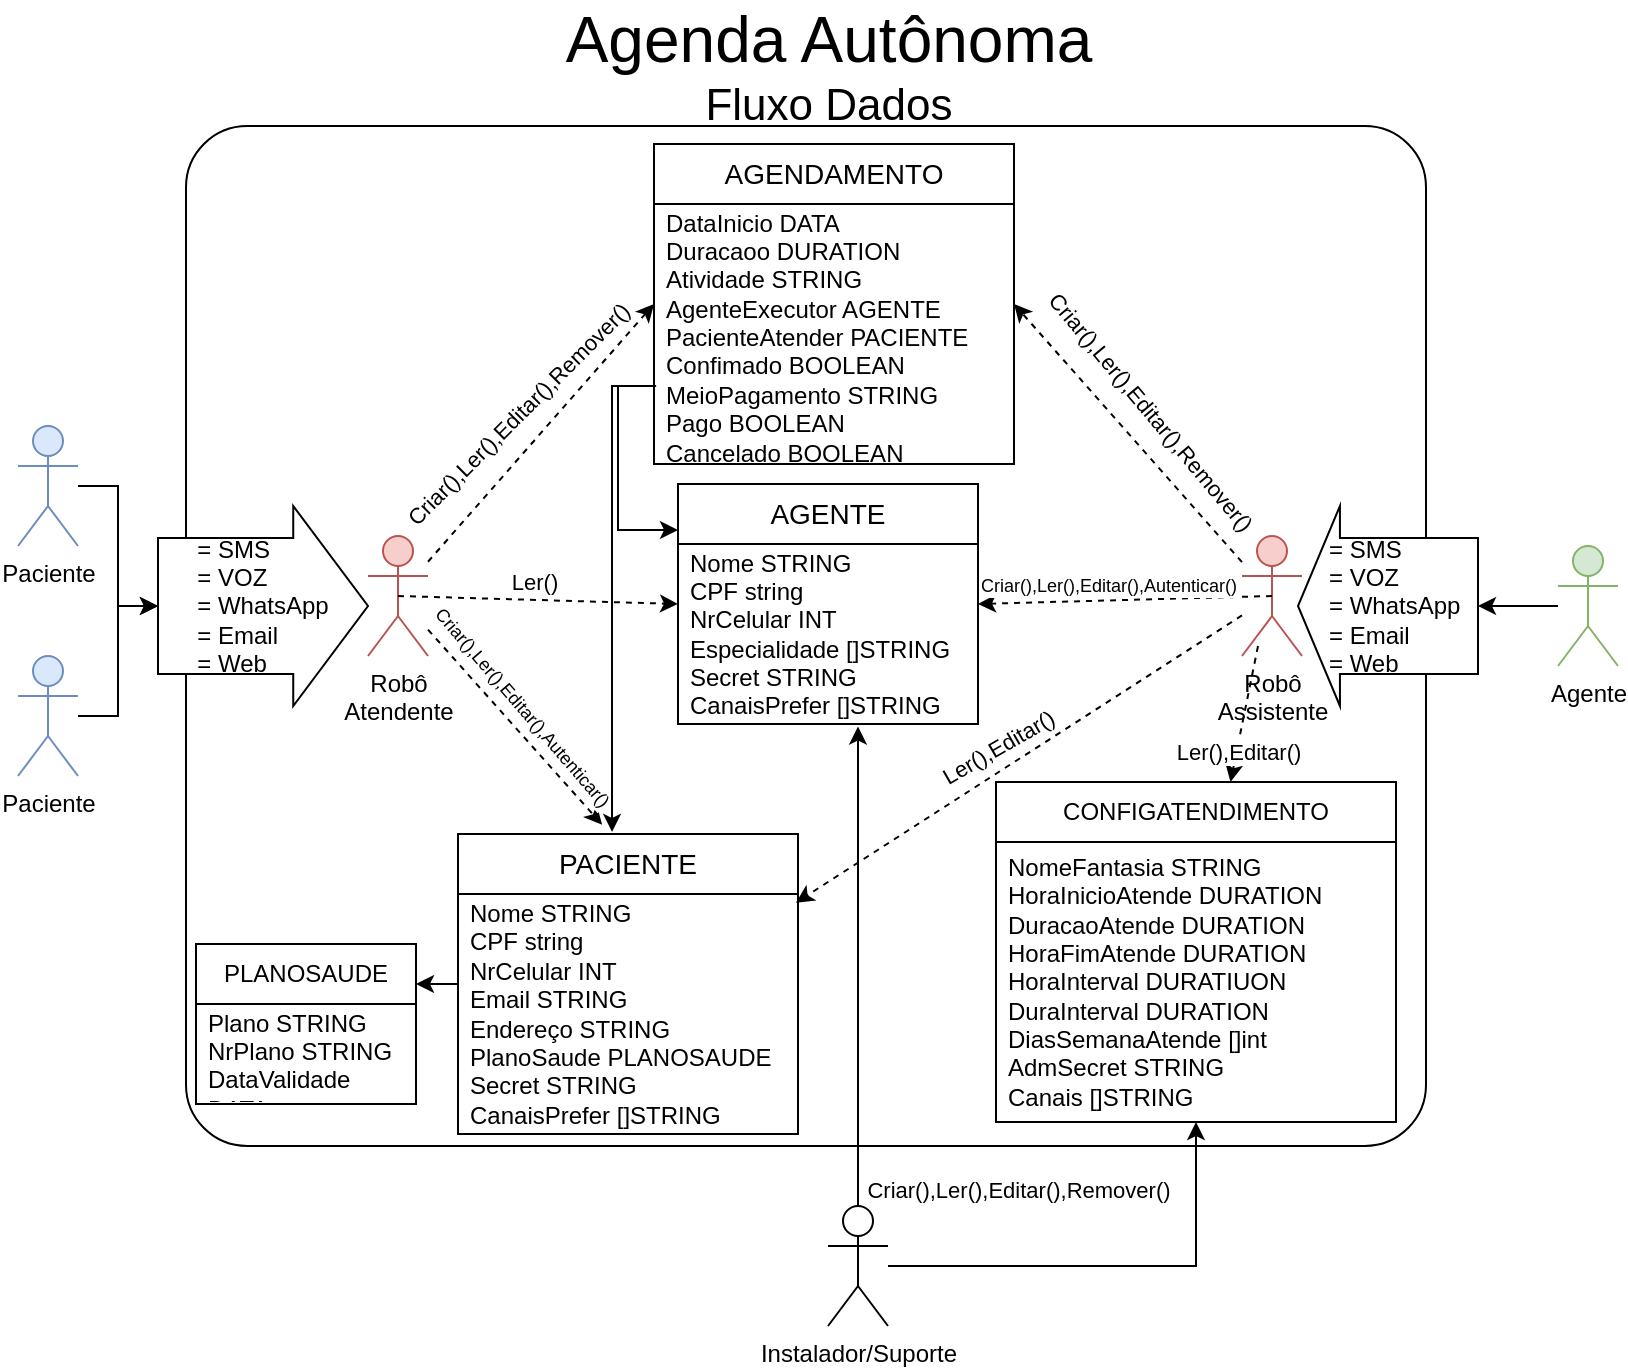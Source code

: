<mxfile version="22.1.11" type="github" pages="2">
  <diagram name="Página-1" id="RvI4aXW_b_MmsLsYXffE">
    <mxGraphModel dx="1042" dy="1792" grid="1" gridSize="10" guides="1" tooltips="1" connect="1" arrows="1" fold="1" page="1" pageScale="1" pageWidth="827" pageHeight="1169" math="0" shadow="0">
      <root>
        <mxCell id="0" />
        <mxCell id="1" parent="0" />
        <mxCell id="ttyMI5n3wmWFBCh5jmVv-16" value="" style="rounded=1;whiteSpace=wrap;html=1;arcSize=6;" parent="1" vertex="1">
          <mxGeometry x="104" y="-90" width="620" height="510" as="geometry" />
        </mxCell>
        <mxCell id="ttyMI5n3wmWFBCh5jmVv-18" style="edgeStyle=orthogonalEdgeStyle;rounded=0;orthogonalLoop=1;jettySize=auto;html=1;entryX=0;entryY=0.5;entryDx=0;entryDy=0;entryPerimeter=0;" parent="1" source="ttyMI5n3wmWFBCh5jmVv-1" target="ttyMI5n3wmWFBCh5jmVv-32" edge="1">
          <mxGeometry relative="1" as="geometry" />
        </mxCell>
        <mxCell id="ttyMI5n3wmWFBCh5jmVv-1" value="Paciente" style="shape=umlActor;verticalLabelPosition=bottom;verticalAlign=top;html=1;outlineConnect=0;fillColor=#dae8fc;strokeColor=#6c8ebf;" parent="1" vertex="1">
          <mxGeometry x="20" y="60" width="30" height="60" as="geometry" />
        </mxCell>
        <mxCell id="ttyMI5n3wmWFBCh5jmVv-40" style="edgeStyle=orthogonalEdgeStyle;rounded=0;orthogonalLoop=1;jettySize=auto;html=1;entryX=0;entryY=0.5;entryDx=0;entryDy=0;entryPerimeter=0;" parent="1" source="ttyMI5n3wmWFBCh5jmVv-2" target="ttyMI5n3wmWFBCh5jmVv-43" edge="1">
          <mxGeometry relative="1" as="geometry" />
        </mxCell>
        <mxCell id="ttyMI5n3wmWFBCh5jmVv-2" value="Agente" style="shape=umlActor;verticalLabelPosition=bottom;verticalAlign=top;html=1;outlineConnect=0;fillColor=#d5e8d4;strokeColor=#82b366;" parent="1" vertex="1">
          <mxGeometry x="790" y="120" width="30" height="60" as="geometry" />
        </mxCell>
        <mxCell id="ttyMI5n3wmWFBCh5jmVv-5" value="Paciente" style="shape=umlActor;verticalLabelPosition=bottom;verticalAlign=top;html=1;outlineConnect=0;fillColor=#dae8fc;strokeColor=#6c8ebf;" parent="1" vertex="1">
          <mxGeometry x="20" y="175" width="30" height="60" as="geometry" />
        </mxCell>
        <mxCell id="ttyMI5n3wmWFBCh5jmVv-12" value="&lt;font style=&quot;font-size: 14px;&quot;&gt;AGENDAMENTO&lt;/font&gt;" style="swimlane;fontStyle=0;childLayout=stackLayout;horizontal=1;startSize=30;horizontalStack=0;resizeParent=1;resizeParentMax=0;resizeLast=0;collapsible=1;marginBottom=0;whiteSpace=wrap;html=1;" parent="1" vertex="1">
          <mxGeometry x="338" y="-81" width="180" height="160" as="geometry">
            <mxRectangle x="340" y="-70" width="120" height="30" as="alternateBounds" />
          </mxGeometry>
        </mxCell>
        <mxCell id="ttyMI5n3wmWFBCh5jmVv-13" value="DataInicio DATA&lt;br style=&quot;border-color: var(--border-color); text-align: center;&quot;&gt;&lt;span style=&quot;text-align: center;&quot;&gt;Duracaoo DURATION&lt;/span&gt;&lt;br style=&quot;border-color: var(--border-color); text-align: center;&quot;&gt;&lt;span style=&quot;text-align: center;&quot;&gt;Atividade STRING&lt;/span&gt;&lt;br style=&quot;border-color: var(--border-color); text-align: center;&quot;&gt;&lt;span style=&quot;text-align: center;&quot;&gt;AgenteExecutor AGENTE&lt;/span&gt;&lt;br style=&quot;border-color: var(--border-color); text-align: center;&quot;&gt;PacienteAtender PACIENTE&lt;br&gt;&lt;span style=&quot;text-align: center;&quot;&gt;Confimado BOOLEAN&lt;/span&gt;&lt;span style=&quot;text-align: center;&quot;&gt;&lt;br&gt;MeioPagamento STRING&lt;br&gt;Pago BOOLEAN&lt;br&gt;Cancelado BOOLEAN&lt;br&gt;&lt;/span&gt;" style="text;strokeColor=none;fillColor=none;align=left;verticalAlign=middle;spacingLeft=4;spacingRight=4;overflow=hidden;points=[[0,0.5],[1,0.5]];portConstraint=eastwest;rotatable=0;whiteSpace=wrap;html=1;" parent="ttyMI5n3wmWFBCh5jmVv-12" vertex="1">
          <mxGeometry y="30" width="180" height="130" as="geometry" />
        </mxCell>
        <mxCell id="ttyMI5n3wmWFBCh5jmVv-20" value="" style="endArrow=classic;html=1;rounded=0;entryX=0;entryY=0.5;entryDx=0;entryDy=0;dashed=1;" parent="1" source="ttyMI5n3wmWFBCh5jmVv-30" target="ttyMI5n3wmWFBCh5jmVv-12" edge="1">
          <mxGeometry width="50" height="50" relative="1" as="geometry">
            <mxPoint x="290" y="150" as="sourcePoint" />
            <mxPoint x="210" y="110" as="targetPoint" />
          </mxGeometry>
        </mxCell>
        <mxCell id="ttyMI5n3wmWFBCh5jmVv-21" value="Criar(),Ler(),Editar(),Remover()" style="edgeLabel;html=1;align=center;verticalAlign=middle;resizable=0;points=[];rotation=-45;" parent="ttyMI5n3wmWFBCh5jmVv-20" vertex="1" connectable="0">
          <mxGeometry x="-0.265" y="2" relative="1" as="geometry">
            <mxPoint x="5" y="-25" as="offset" />
          </mxGeometry>
        </mxCell>
        <mxCell id="oHQgxO5rTHqYBSSi9ZZQ-4" style="edgeStyle=orthogonalEdgeStyle;rounded=0;orthogonalLoop=1;jettySize=auto;html=1;entryX=1;entryY=0.25;entryDx=0;entryDy=0;" edge="1" parent="1" source="ttyMI5n3wmWFBCh5jmVv-23" target="ttyMI5n3wmWFBCh5jmVv-79">
          <mxGeometry relative="1" as="geometry" />
        </mxCell>
        <mxCell id="ttyMI5n3wmWFBCh5jmVv-23" value="&lt;font style=&quot;font-size: 14px;&quot;&gt;PACIENTE&lt;/font&gt;" style="swimlane;fontStyle=0;childLayout=stackLayout;horizontal=1;startSize=30;horizontalStack=0;resizeParent=1;resizeParentMax=0;resizeLast=0;collapsible=1;marginBottom=0;whiteSpace=wrap;html=1;" parent="1" vertex="1">
          <mxGeometry x="240" y="264" width="170" height="150" as="geometry">
            <mxRectangle x="244" y="270" width="90" height="30" as="alternateBounds" />
          </mxGeometry>
        </mxCell>
        <mxCell id="ttyMI5n3wmWFBCh5jmVv-24" value="Nome STRING&lt;br&gt;CPF string&lt;br&gt;NrCelular INT&lt;br&gt;Email STRING&lt;br&gt;Endereço STRING&lt;br&gt;PlanoSaude PLANOSAUDE&lt;br&gt;Secret STRING&lt;br&gt;CanaisPrefer []STRING" style="text;strokeColor=none;fillColor=none;align=left;verticalAlign=middle;spacingLeft=4;spacingRight=4;overflow=hidden;points=[[0,0.5],[1,0.5]];portConstraint=eastwest;rotatable=0;whiteSpace=wrap;html=1;" parent="ttyMI5n3wmWFBCh5jmVv-23" vertex="1">
          <mxGeometry y="30" width="170" height="120" as="geometry" />
        </mxCell>
        <mxCell id="ttyMI5n3wmWFBCh5jmVv-27" value="" style="endArrow=classic;html=1;rounded=0;entryX=0.424;entryY=-0.031;entryDx=0;entryDy=0;dashed=1;entryPerimeter=0;" parent="1" source="ttyMI5n3wmWFBCh5jmVv-30" target="ttyMI5n3wmWFBCh5jmVv-23" edge="1">
          <mxGeometry width="50" height="50" relative="1" as="geometry">
            <mxPoint x="290" y="160" as="sourcePoint" />
            <mxPoint x="364" y="115" as="targetPoint" />
          </mxGeometry>
        </mxCell>
        <mxCell id="ttyMI5n3wmWFBCh5jmVv-28" value="Criar(),Ler(),Editar(),Autenticar()" style="edgeLabel;html=1;align=center;verticalAlign=middle;resizable=0;points=[];rotation=49.2;fontSize=9;" parent="ttyMI5n3wmWFBCh5jmVv-27" vertex="1" connectable="0">
          <mxGeometry x="-0.265" y="2" relative="1" as="geometry">
            <mxPoint x="14" y="4" as="offset" />
          </mxGeometry>
        </mxCell>
        <mxCell id="ttyMI5n3wmWFBCh5jmVv-57" style="edgeStyle=orthogonalEdgeStyle;rounded=0;orthogonalLoop=1;jettySize=auto;html=1;entryX=0.5;entryY=1;entryDx=0;entryDy=0;" parent="1" source="ttyMI5n3wmWFBCh5jmVv-29" target="ttyMI5n3wmWFBCh5jmVv-53" edge="1">
          <mxGeometry relative="1" as="geometry" />
        </mxCell>
        <mxCell id="ttyMI5n3wmWFBCh5jmVv-29" value="Instalador/Suporte" style="shape=umlActor;verticalLabelPosition=bottom;verticalAlign=top;html=1;outlineConnect=0;" parent="1" vertex="1">
          <mxGeometry x="425" y="450" width="30" height="60" as="geometry" />
        </mxCell>
        <mxCell id="ttyMI5n3wmWFBCh5jmVv-30" value="Robô&lt;br&gt;Atendente" style="shape=umlActor;verticalLabelPosition=bottom;verticalAlign=top;html=1;outlineConnect=0;fillColor=#f8cecc;strokeColor=#b85450;" parent="1" vertex="1">
          <mxGeometry x="195" y="115" width="30" height="60" as="geometry" />
        </mxCell>
        <mxCell id="ttyMI5n3wmWFBCh5jmVv-32" value="&lt;div style=&quot;text-align: left;&quot;&gt;&lt;span style=&quot;background-color: initial;&quot;&gt;= SMS&lt;/span&gt;&lt;/div&gt;&lt;div style=&quot;text-align: left;&quot;&gt;&lt;span style=&quot;background-color: initial;&quot;&gt;= VOZ&lt;/span&gt;&lt;/div&gt;&lt;div style=&quot;text-align: left;&quot;&gt;&lt;span style=&quot;background-color: initial;&quot;&gt;= WhatsApp&lt;/span&gt;&lt;/div&gt;&lt;div style=&quot;text-align: left;&quot;&gt;&lt;span style=&quot;background-color: initial;&quot;&gt;= Email&lt;/span&gt;&lt;/div&gt;&lt;div style=&quot;text-align: left;&quot;&gt;&lt;span style=&quot;background-color: initial;&quot;&gt;= Web&lt;/span&gt;&lt;/div&gt;" style="shape=singleArrow;whiteSpace=wrap;html=1;arrowWidth=0.68;arrowSize=0.356;" parent="1" vertex="1">
          <mxGeometry x="90" y="100" width="105" height="100" as="geometry" />
        </mxCell>
        <mxCell id="ttyMI5n3wmWFBCh5jmVv-33" value="&lt;font style=&quot;font-size: 14px;&quot;&gt;AGENTE&lt;/font&gt;" style="swimlane;fontStyle=0;childLayout=stackLayout;horizontal=1;startSize=30;horizontalStack=0;resizeParent=1;resizeParentMax=0;resizeLast=0;collapsible=1;marginBottom=0;whiteSpace=wrap;html=1;" parent="1" vertex="1">
          <mxGeometry x="350" y="89" width="150" height="120" as="geometry">
            <mxRectangle x="350" y="95" width="80" height="30" as="alternateBounds" />
          </mxGeometry>
        </mxCell>
        <mxCell id="ttyMI5n3wmWFBCh5jmVv-34" value="Nome STRING&lt;br&gt;CPF string&lt;br&gt;NrCelular INT&lt;br&gt;Especialidade []STRING&lt;br&gt;Secret STRING&lt;br&gt;CanaisPrefer []STRING" style="text;strokeColor=none;fillColor=none;align=left;verticalAlign=middle;spacingLeft=4;spacingRight=4;overflow=hidden;points=[[0,0.5],[1,0.5]];portConstraint=eastwest;rotatable=0;whiteSpace=wrap;html=1;" parent="ttyMI5n3wmWFBCh5jmVv-33" vertex="1">
          <mxGeometry y="30" width="150" height="90" as="geometry" />
        </mxCell>
        <mxCell id="ttyMI5n3wmWFBCh5jmVv-39" value="Robô&lt;br&gt;Assistente" style="shape=umlActor;verticalLabelPosition=bottom;verticalAlign=top;html=1;outlineConnect=0;fillColor=#f8cecc;strokeColor=#b85450;" parent="1" vertex="1">
          <mxGeometry x="632" y="115" width="30" height="60" as="geometry" />
        </mxCell>
        <mxCell id="ttyMI5n3wmWFBCh5jmVv-43" value="&lt;div style=&quot;border-color: var(--border-color); text-align: left;&quot;&gt;&amp;nbsp; = SMS&lt;/div&gt;&lt;div style=&quot;border-color: var(--border-color); text-align: left;&quot;&gt;&lt;span style=&quot;border-color: var(--border-color); background-color: initial;&quot;&gt;&amp;nbsp; = VOZ&lt;/span&gt;&lt;/div&gt;&lt;div style=&quot;border-color: var(--border-color); text-align: left;&quot;&gt;&lt;span style=&quot;border-color: var(--border-color); background-color: initial;&quot;&gt;&amp;nbsp; = WhatsApp&lt;/span&gt;&lt;/div&gt;&lt;div style=&quot;border-color: var(--border-color); text-align: left;&quot;&gt;&lt;span style=&quot;border-color: var(--border-color); background-color: initial;&quot;&gt;&amp;nbsp; = Email&lt;/span&gt;&lt;/div&gt;&lt;div style=&quot;border-color: var(--border-color); text-align: left;&quot;&gt;&lt;span style=&quot;border-color: var(--border-color); background-color: initial;&quot;&gt;&amp;nbsp; = Web&lt;/span&gt;&lt;/div&gt;" style="shape=singleArrow;direction=west;whiteSpace=wrap;html=1;arrowWidth=0.68;arrowSize=0.233;" parent="1" vertex="1">
          <mxGeometry x="660" y="100" width="90" height="100" as="geometry" />
        </mxCell>
        <mxCell id="ttyMI5n3wmWFBCh5jmVv-45" value="" style="endArrow=classic;html=1;rounded=0;entryX=0;entryY=0.5;entryDx=0;entryDy=0;dashed=1;exitX=0.5;exitY=0.5;exitDx=0;exitDy=0;exitPerimeter=0;" parent="1" source="ttyMI5n3wmWFBCh5jmVv-30" target="ttyMI5n3wmWFBCh5jmVv-33" edge="1">
          <mxGeometry width="50" height="50" relative="1" as="geometry">
            <mxPoint x="260" y="155" as="sourcePoint" />
            <mxPoint x="425" y="155" as="targetPoint" />
          </mxGeometry>
        </mxCell>
        <mxCell id="ttyMI5n3wmWFBCh5jmVv-46" value="Ler()" style="edgeLabel;html=1;align=center;verticalAlign=middle;resizable=0;points=[];rotation=0;" parent="ttyMI5n3wmWFBCh5jmVv-45" vertex="1" connectable="0">
          <mxGeometry x="-0.265" y="2" relative="1" as="geometry">
            <mxPoint x="16" y="-7" as="offset" />
          </mxGeometry>
        </mxCell>
        <mxCell id="ttyMI5n3wmWFBCh5jmVv-47" value="" style="endArrow=classic;html=1;rounded=0;dashed=1;entryX=0.994;entryY=0.036;entryDx=0;entryDy=0;entryPerimeter=0;" parent="1" source="ttyMI5n3wmWFBCh5jmVv-39" target="ttyMI5n3wmWFBCh5jmVv-24" edge="1">
          <mxGeometry width="50" height="50" relative="1" as="geometry">
            <mxPoint x="260" y="155" as="sourcePoint" />
            <mxPoint x="690" y="520" as="targetPoint" />
          </mxGeometry>
        </mxCell>
        <mxCell id="ttyMI5n3wmWFBCh5jmVv-63" value="Ler(),Editar()" style="edgeLabel;html=1;align=center;verticalAlign=middle;resizable=0;points=[];rotation=-30;" parent="ttyMI5n3wmWFBCh5jmVv-47" vertex="1" connectable="0">
          <mxGeometry x="0.331" y="1" relative="1" as="geometry">
            <mxPoint x="25" y="-30" as="offset" />
          </mxGeometry>
        </mxCell>
        <mxCell id="ttyMI5n3wmWFBCh5jmVv-49" value="" style="endArrow=classic;html=1;rounded=0;entryX=1;entryY=0.5;entryDx=0;entryDy=0;dashed=1;exitX=0.5;exitY=0.5;exitDx=0;exitDy=0;exitPerimeter=0;" parent="1" source="ttyMI5n3wmWFBCh5jmVv-39" target="ttyMI5n3wmWFBCh5jmVv-33" edge="1">
          <mxGeometry width="50" height="50" relative="1" as="geometry">
            <mxPoint x="644" y="155" as="sourcePoint" />
            <mxPoint x="515" y="155" as="targetPoint" />
          </mxGeometry>
        </mxCell>
        <mxCell id="ttyMI5n3wmWFBCh5jmVv-50" value="&lt;font style=&quot;font-size: 9px;&quot;&gt;Criar(),Ler(),Editar(),Autenticar()&lt;/font&gt;" style="edgeLabel;html=1;align=center;verticalAlign=middle;resizable=0;points=[];rotation=0;" parent="ttyMI5n3wmWFBCh5jmVv-49" vertex="1" connectable="0">
          <mxGeometry x="-0.265" y="2" relative="1" as="geometry">
            <mxPoint x="-28" y="-10" as="offset" />
          </mxGeometry>
        </mxCell>
        <mxCell id="ttyMI5n3wmWFBCh5jmVv-51" value="" style="endArrow=classic;html=1;rounded=0;entryX=1;entryY=0.5;entryDx=0;entryDy=0;dashed=1;" parent="1" source="ttyMI5n3wmWFBCh5jmVv-39" target="ttyMI5n3wmWFBCh5jmVv-12" edge="1">
          <mxGeometry width="50" height="50" relative="1" as="geometry">
            <mxPoint x="260" y="150" as="sourcePoint" />
            <mxPoint x="410" y="95" as="targetPoint" />
          </mxGeometry>
        </mxCell>
        <mxCell id="ttyMI5n3wmWFBCh5jmVv-52" value="Criar(),Ler(),Editar(),Remover()" style="edgeLabel;html=1;align=center;verticalAlign=middle;resizable=0;points=[];rotation=50;" parent="ttyMI5n3wmWFBCh5jmVv-51" vertex="1" connectable="0">
          <mxGeometry x="-0.265" y="2" relative="1" as="geometry">
            <mxPoint x="-2" y="-29" as="offset" />
          </mxGeometry>
        </mxCell>
        <mxCell id="ttyMI5n3wmWFBCh5jmVv-53" value="CONFIGATENDIMENTO" style="swimlane;fontStyle=0;childLayout=stackLayout;horizontal=1;startSize=30;horizontalStack=0;resizeParent=1;resizeParentMax=0;resizeLast=0;collapsible=1;marginBottom=0;whiteSpace=wrap;html=1;" parent="1" vertex="1">
          <mxGeometry x="509" y="238" width="200" height="170" as="geometry">
            <mxRectangle x="520" y="250" width="140" height="30" as="alternateBounds" />
          </mxGeometry>
        </mxCell>
        <mxCell id="ttyMI5n3wmWFBCh5jmVv-54" value="NomeFantasia STRING&lt;br&gt;HoraInicioAtende DURATION&lt;br&gt;DuracaoAtende DURATION&lt;br&gt;HoraFimAtende DURATION&lt;br&gt;HoraInterval DURATIUON&lt;br&gt;DuraInterval DURATION&lt;br&gt;DiasSemanaAtende []int&lt;br&gt;AdmSecret STRING&lt;br&gt;Canais []STRING" style="text;strokeColor=none;fillColor=none;align=left;verticalAlign=middle;spacingLeft=4;spacingRight=4;overflow=hidden;points=[[0,0.5],[1,0.5]];portConstraint=eastwest;rotatable=0;whiteSpace=wrap;html=1;" parent="ttyMI5n3wmWFBCh5jmVv-53" vertex="1">
          <mxGeometry y="30" width="200" height="140" as="geometry" />
        </mxCell>
        <mxCell id="ttyMI5n3wmWFBCh5jmVv-68" style="edgeStyle=orthogonalEdgeStyle;rounded=0;orthogonalLoop=1;jettySize=auto;html=1;entryX=0;entryY=0.5;entryDx=0;entryDy=0;entryPerimeter=0;" parent="1" source="ttyMI5n3wmWFBCh5jmVv-5" target="ttyMI5n3wmWFBCh5jmVv-32" edge="1">
          <mxGeometry relative="1" as="geometry" />
        </mxCell>
        <mxCell id="ttyMI5n3wmWFBCh5jmVv-79" value="PLANOSAUDE" style="swimlane;fontStyle=0;childLayout=stackLayout;horizontal=1;startSize=30;horizontalStack=0;resizeParent=1;resizeParentMax=0;resizeLast=0;collapsible=1;marginBottom=0;whiteSpace=wrap;html=1;" parent="1" vertex="1">
          <mxGeometry x="109" y="319" width="110" height="80" as="geometry">
            <mxRectangle x="110" y="320" width="120" height="30" as="alternateBounds" />
          </mxGeometry>
        </mxCell>
        <mxCell id="ttyMI5n3wmWFBCh5jmVv-80" value="Plano STRING&lt;br&gt;NrPlano STRING&lt;br&gt;DataValidade DATA" style="text;strokeColor=none;fillColor=none;align=left;verticalAlign=middle;spacingLeft=4;spacingRight=4;overflow=hidden;points=[[0,0.5],[1,0.5]];portConstraint=eastwest;rotatable=0;whiteSpace=wrap;html=1;" parent="ttyMI5n3wmWFBCh5jmVv-79" vertex="1">
          <mxGeometry y="30" width="110" height="50" as="geometry" />
        </mxCell>
        <mxCell id="ttyMI5n3wmWFBCh5jmVv-88" style="edgeStyle=orthogonalEdgeStyle;rounded=0;orthogonalLoop=1;jettySize=auto;html=1;" parent="1" source="ttyMI5n3wmWFBCh5jmVv-13" target="ttyMI5n3wmWFBCh5jmVv-33" edge="1">
          <mxGeometry relative="1" as="geometry">
            <Array as="points">
              <mxPoint x="320" y="40" />
              <mxPoint x="320" y="112" />
            </Array>
          </mxGeometry>
        </mxCell>
        <mxCell id="ttyMI5n3wmWFBCh5jmVv-96" style="edgeStyle=orthogonalEdgeStyle;rounded=0;orthogonalLoop=1;jettySize=auto;html=1;entryX=0.6;entryY=1.014;entryDx=0;entryDy=0;entryPerimeter=0;" parent="1" source="ttyMI5n3wmWFBCh5jmVv-29" target="ttyMI5n3wmWFBCh5jmVv-34" edge="1">
          <mxGeometry relative="1" as="geometry">
            <Array as="points">
              <mxPoint x="440" y="280" />
              <mxPoint x="440" y="280" />
            </Array>
          </mxGeometry>
        </mxCell>
        <mxCell id="ttyMI5n3wmWFBCh5jmVv-97" value="Criar(),Ler(),Editar(),Remover()" style="edgeLabel;html=1;align=center;verticalAlign=middle;resizable=0;points=[];" parent="ttyMI5n3wmWFBCh5jmVv-96" vertex="1" connectable="0">
          <mxGeometry x="-0.811" y="-2" relative="1" as="geometry">
            <mxPoint x="78" y="14" as="offset" />
          </mxGeometry>
        </mxCell>
        <mxCell id="ttyMI5n3wmWFBCh5jmVv-98" value="&lt;font style=&quot;&quot;&gt;&lt;span style=&quot;font-size: 32px;&quot;&gt;Agenda Autônoma&lt;/span&gt;&lt;br&gt;&lt;font style=&quot;font-size: 22px;&quot;&gt;Fluxo Dados&lt;/font&gt;&lt;br&gt;&lt;/font&gt;" style="text;html=1;strokeColor=none;fillColor=none;align=center;verticalAlign=middle;whiteSpace=wrap;rounded=0;" parent="1" vertex="1">
          <mxGeometry x="277.5" y="-150" width="295" height="60" as="geometry" />
        </mxCell>
        <mxCell id="oHQgxO5rTHqYBSSi9ZZQ-2" style="edgeStyle=orthogonalEdgeStyle;rounded=0;orthogonalLoop=1;jettySize=auto;html=1;entryX=0.453;entryY=-0.007;entryDx=0;entryDy=0;entryPerimeter=0;exitX=0.006;exitY=0.7;exitDx=0;exitDy=0;exitPerimeter=0;" edge="1" parent="1" source="ttyMI5n3wmWFBCh5jmVv-13" target="ttyMI5n3wmWFBCh5jmVv-23">
          <mxGeometry relative="1" as="geometry">
            <Array as="points" />
          </mxGeometry>
        </mxCell>
        <mxCell id="oHQgxO5rTHqYBSSi9ZZQ-5" value="" style="endArrow=classic;html=1;rounded=0;dashed=1;exitX=0.267;exitY=0.917;exitDx=0;exitDy=0;exitPerimeter=0;" edge="1" parent="1" source="ttyMI5n3wmWFBCh5jmVv-39" target="ttyMI5n3wmWFBCh5jmVv-53">
          <mxGeometry width="50" height="50" relative="1" as="geometry">
            <mxPoint x="642" y="165" as="sourcePoint" />
            <mxPoint x="419" y="314" as="targetPoint" />
          </mxGeometry>
        </mxCell>
        <mxCell id="oHQgxO5rTHqYBSSi9ZZQ-6" value="Ler(),Editar()" style="edgeLabel;html=1;align=center;verticalAlign=middle;resizable=0;points=[];rotation=0;" vertex="1" connectable="0" parent="oHQgxO5rTHqYBSSi9ZZQ-5">
          <mxGeometry x="0.331" y="1" relative="1" as="geometry">
            <mxPoint x="-2" y="7" as="offset" />
          </mxGeometry>
        </mxCell>
      </root>
    </mxGraphModel>
  </diagram>
  <diagram id="xfZqCWUEtmpg2or-IpYE" name="Página-2">
    <mxGraphModel dx="1042" dy="1792" grid="1" gridSize="10" guides="1" tooltips="1" connect="1" arrows="1" fold="1" page="1" pageScale="1" pageWidth="827" pageHeight="1169" math="0" shadow="0">
      <root>
        <mxCell id="0" />
        <mxCell id="1" parent="0" />
        <mxCell id="DImor14-sqESv2ocuiJG-1" value="" style="rounded=1;whiteSpace=wrap;html=1;arcSize=6;" vertex="1" parent="1">
          <mxGeometry x="106" y="-90" width="620" height="510" as="geometry" />
        </mxCell>
        <mxCell id="DImor14-sqESv2ocuiJG-3" value="Paciente" style="shape=umlActor;verticalLabelPosition=bottom;verticalAlign=top;html=1;outlineConnect=0;fillColor=#dae8fc;strokeColor=#6c8ebf;" vertex="1" parent="1">
          <mxGeometry x="10" y="120" width="30" height="60" as="geometry" />
        </mxCell>
        <mxCell id="DImor14-sqESv2ocuiJG-5" value="Agente" style="shape=umlActor;verticalLabelPosition=bottom;verticalAlign=top;html=1;outlineConnect=0;fillColor=#d5e8d4;strokeColor=#82b366;" vertex="1" parent="1">
          <mxGeometry x="793" y="120" width="30" height="60" as="geometry" />
        </mxCell>
        <mxCell id="DImor14-sqESv2ocuiJG-18" value="Robô&lt;br&gt;Atendente" style="shape=umlActor;verticalLabelPosition=bottom;verticalAlign=top;html=1;outlineConnect=0;fillColor=#f8cecc;strokeColor=#b85450;" vertex="1" parent="1">
          <mxGeometry x="188" y="120" width="30" height="60" as="geometry" />
        </mxCell>
        <mxCell id="DImor14-sqESv2ocuiJG-22" value="Robô&lt;br&gt;Assistente" style="shape=umlActor;verticalLabelPosition=bottom;verticalAlign=top;html=1;outlineConnect=0;fillColor=#f8cecc;strokeColor=#b85450;" vertex="1" parent="1">
          <mxGeometry x="621" y="120" width="30" height="60" as="geometry" />
        </mxCell>
        <mxCell id="DImor14-sqESv2ocuiJG-40" value="&lt;font style=&quot;&quot;&gt;&lt;span style=&quot;font-size: 32px;&quot;&gt;Agenda Autônoma&lt;/span&gt;&lt;br&gt;&lt;font style=&quot;font-size: 22px;&quot;&gt;Mensagens&lt;/font&gt;&lt;br&gt;&lt;/font&gt;" style="text;html=1;strokeColor=none;fillColor=none;align=center;verticalAlign=middle;whiteSpace=wrap;rounded=0;" vertex="1" parent="1">
          <mxGeometry x="279.5" y="-150" width="295" height="60" as="geometry" />
        </mxCell>
        <mxCell id="KB0z8uDcS_7inC11dXq5-7" style="edgeStyle=orthogonalEdgeStyle;rounded=0;orthogonalLoop=1;jettySize=auto;html=1;" edge="1" parent="1" source="KB0z8uDcS_7inC11dXq5-3" target="DImor14-sqESv2ocuiJG-18">
          <mxGeometry relative="1" as="geometry" />
        </mxCell>
        <mxCell id="KB0z8uDcS_7inC11dXq5-10" value="LerAgenda()" style="edgeLabel;html=1;align=center;verticalAlign=middle;resizable=0;points=[];" vertex="1" connectable="0" parent="KB0z8uDcS_7inC11dXq5-7">
          <mxGeometry x="-0.082" y="-2" relative="1" as="geometry">
            <mxPoint x="-1" y="-7" as="offset" />
          </mxGeometry>
        </mxCell>
        <mxCell id="KB0z8uDcS_7inC11dXq5-9" style="edgeStyle=orthogonalEdgeStyle;rounded=0;orthogonalLoop=1;jettySize=auto;html=1;" edge="1" parent="1" source="KB0z8uDcS_7inC11dXq5-3" target="DImor14-sqESv2ocuiJG-22">
          <mxGeometry relative="1" as="geometry" />
        </mxCell>
        <mxCell id="KB0z8uDcS_7inC11dXq5-13" value="LerAgenda()" style="edgeLabel;html=1;align=center;verticalAlign=middle;resizable=0;points=[];" vertex="1" connectable="0" parent="KB0z8uDcS_7inC11dXq5-9">
          <mxGeometry x="-0.065" y="-1" relative="1" as="geometry">
            <mxPoint y="-9" as="offset" />
          </mxGeometry>
        </mxCell>
        <mxCell id="KB0z8uDcS_7inC11dXq5-3" value="Agenda" style="rounded=1;whiteSpace=wrap;html=1;fontSize=14;" vertex="1" parent="1">
          <mxGeometry x="356" y="120" width="120" height="60" as="geometry" />
        </mxCell>
        <mxCell id="KB0z8uDcS_7inC11dXq5-14" value="&lt;div style=&quot;border-color: var(--border-color); text-align: left;&quot;&gt;&amp;nbsp; = SMS&lt;/div&gt;&lt;div style=&quot;border-color: var(--border-color); text-align: left;&quot;&gt;&amp;nbsp; = VOZ&lt;/div&gt;&lt;div style=&quot;border-color: var(--border-color); text-align: left;&quot;&gt;&lt;span style=&quot;border-color: var(--border-color); background-color: initial;&quot;&gt;&amp;nbsp; = WhatsApp&lt;/span&gt;&lt;/div&gt;&lt;div style=&quot;border-color: var(--border-color); text-align: left;&quot;&gt;&lt;span style=&quot;border-color: var(--border-color); background-color: initial;&quot;&gt;&amp;nbsp; = Email&lt;/span&gt;&lt;/div&gt;&lt;div style=&quot;border-color: var(--border-color); text-align: left;&quot;&gt;&lt;span style=&quot;border-color: var(--border-color); background-color: initial;&quot;&gt;&amp;nbsp; = Web&lt;/span&gt;&lt;/div&gt;" style="shape=doubleArrow;whiteSpace=wrap;html=1;arrowWidth=0.76;arrowSize=0.258;" vertex="1" parent="1">
          <mxGeometry x="52" y="100" width="120" height="100" as="geometry" />
        </mxCell>
        <mxCell id="KB0z8uDcS_7inC11dXq5-15" value="&lt;div style=&quot;border-color: var(--border-color); text-align: left;&quot;&gt;&amp;nbsp; = SMS&lt;/div&gt;&lt;div style=&quot;border-color: var(--border-color); text-align: left;&quot;&gt;&amp;nbsp; = VOZ&lt;/div&gt;&lt;div style=&quot;border-color: var(--border-color); text-align: left;&quot;&gt;&lt;span style=&quot;border-color: var(--border-color); background-color: initial;&quot;&gt;&amp;nbsp; = WhatsApp&lt;/span&gt;&lt;/div&gt;&lt;div style=&quot;border-color: var(--border-color); text-align: left;&quot;&gt;&lt;span style=&quot;border-color: var(--border-color); background-color: initial;&quot;&gt;&amp;nbsp; = Email&lt;/span&gt;&lt;/div&gt;&lt;div style=&quot;border-color: var(--border-color); text-align: left;&quot;&gt;&lt;span style=&quot;border-color: var(--border-color); background-color: initial;&quot;&gt;&amp;nbsp; = Web&lt;/span&gt;&lt;/div&gt;" style="shape=doubleArrow;whiteSpace=wrap;html=1;arrowWidth=0.76;arrowSize=0.258;" vertex="1" parent="1">
          <mxGeometry x="666" y="100" width="120" height="100" as="geometry" />
        </mxCell>
      </root>
    </mxGraphModel>
  </diagram>
</mxfile>
